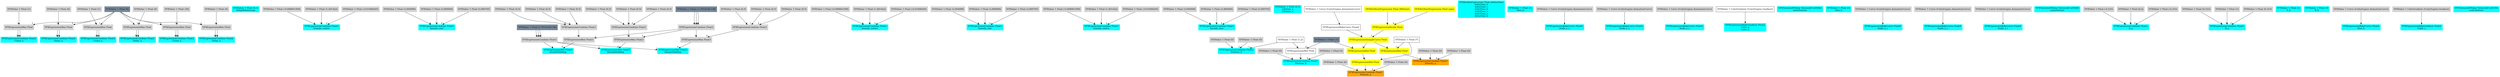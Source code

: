digraph G {
node0 [shape="box" color="cyan" style="filled" label="VFXExpressionCombine Float2
Count_a"]
node1 [shape="box" color="lightgray" style="filled" label="VFXExpressionMax Float"]
node2 [shape="box" color="lightgray" style="filled" label="VFXValue`1 Float (1)"]
node3 [shape="box" color="lightslategray" style="filled" label="VFXValue`1 Float (0)"]
node4 [shape="box" color="cyan" style="filled" label="VFXExpressionCombine Float2
Delay_a"]
node5 [shape="box" color="lightgray" style="filled" label="VFXExpressionMax Float"]
node6 [shape="box" color="lightgray" style="filled" label="VFXValue`1 Float (0)"]
node7 [shape="box" color="cyan" style="filled" label="VFXExpressionCombine Float2
Count_a"]
node8 [shape="box" color="lightgray" style="filled" label="VFXExpressionMax Float"]
node9 [shape="box" color="lightgray" style="filled" label="VFXValue`1 Float (1)"]
node10 [shape="box" color="cyan" style="filled" label="VFXExpressionCombine Float2
Delay_a"]
node11 [shape="box" color="lightgray" style="filled" label="VFXExpressionMax Float"]
node12 [shape="box" color="lightgray" style="filled" label="VFXValue`1 Float (0)"]
node13 [shape="box" color="cyan" style="filled" label="VFXExpressionCombine Float2
Count_a"]
node14 [shape="box" color="lightgray" style="filled" label="VFXExpressionMax Float"]
node15 [shape="box" color="lightgray" style="filled" label="VFXValue`1 Float (30)"]
node16 [shape="box" color="cyan" style="filled" label="VFXExpressionCombine Float2
Delay_a"]
node17 [shape="box" color="lightgray" style="filled" label="VFXExpressionMax Float"]
node18 [shape="box" color="lightgray" style="filled" label="VFXValue`1 Float (0)"]
node19 [shape="box" color="cyan" style="filled" label="VFXValue`1 Float (0,1)
DelayBeforeLoop"]
node20 [shape="box" color="cyan" style="filled" label="VFXExpressionCombine Float3
bounds_center"]
node21 [shape="box" color="lightgray" style="filled" label="VFXValue`1 Float (-0,008661509)"]
node22 [shape="box" color="lightgray" style="filled" label="VFXValue`1 Float (1,401422)"]
node23 [shape="box" color="lightgray" style="filled" label="VFXValue`1 Float (-0,01848245)"]
node24 [shape="box" color="cyan" style="filled" label="VFXExpressionCombine Float3
bounds_size"]
node25 [shape="box" color="lightgray" style="filled" label="VFXValue`1 Float (3,004998)"]
node26 [shape="box" color="lightgray" style="filled" label="VFXValue`1 Float (3,960069)"]
node27 [shape="box" color="lightgray" style="filled" label="VFXValue`1 Float (3,060745)"]
node28 [shape="box" color="cyan" style="filled" label="VFXExpressionMin Float3
boundsPadding"]
node29 [shape="box" color="lightgray" style="filled" label="VFXExpressionMax Float3"]
node30 [shape="box" color="lightgray" style="filled" label="VFXExpressionCombine Float3"]
node31 [shape="box" color="lightgray" style="filled" label="VFXValue`1 Float (0,5)"]
node32 [shape="box" color="lightgray" style="filled" label="VFXValue`1 Float (0,5)"]
node33 [shape="box" color="lightgray" style="filled" label="VFXValue`1 Float (0,5)"]
node34 [shape="box" color="lightgray" style="filled" label="VFXExpressionCombine Float3"]
node35 [shape="box" color="lightslategray" style="filled" label="VFXValue`1 Float (-1,701412E+38)"]
node36 [shape="box" color="lightgray" style="filled" label="VFXExpressionCombine Float3"]
node37 [shape="box" color="lightslategray" style="filled" label="VFXValue`1 Float (1,701412E+38)"]
node38 [shape="box" color="cyan" style="filled" label="VFXExpressionCombine Float3
bounds_center"]
node39 [shape="box" color="lightgray" style="filled" label="VFXValue`1 Float (-0,008661509)"]
node40 [shape="box" color="lightgray" style="filled" label="VFXValue`1 Float (1,401422)"]
node41 [shape="box" color="lightgray" style="filled" label="VFXValue`1 Float (-0,01848245)"]
node42 [shape="box" color="cyan" style="filled" label="VFXExpressionCombine Float3
bounds_size"]
node43 [shape="box" color="lightgray" style="filled" label="VFXValue`1 Float (3,004998)"]
node44 [shape="box" color="lightgray" style="filled" label="VFXValue`1 Float (3,960069)"]
node45 [shape="box" color="lightgray" style="filled" label="VFXValue`1 Float (3,060745)"]
node46 [shape="box" color="cyan" style="filled" label="VFXExpressionMin Float3
boundsPadding"]
node47 [shape="box" color="lightgray" style="filled" label="VFXExpressionMax Float3"]
node48 [shape="box" color="lightgray" style="filled" label="VFXExpressionCombine Float3"]
node49 [shape="box" color="lightgray" style="filled" label="VFXValue`1 Float (0,5)"]
node50 [shape="box" color="lightgray" style="filled" label="VFXValue`1 Float (0,5)"]
node51 [shape="box" color="lightgray" style="filled" label="VFXValue`1 Float (0,5)"]
node52 [shape="box" color="cyan" style="filled" label="VFXExpressionCombine Float3
bounds_center"]
node53 [shape="box" color="lightgray" style="filled" label="VFXValue`1 Float (-0,008661509)"]
node54 [shape="box" color="lightgray" style="filled" label="VFXValue`1 Float (1,401422)"]
node55 [shape="box" color="lightgray" style="filled" label="VFXValue`1 Float (-0,01848245)"]
node56 [shape="box" color="cyan" style="filled" label="VFXExpressionCombine Float3
bounds_size"]
node57 [shape="box" color="lightgray" style="filled" label="VFXValue`1 Float (3,004998)"]
node58 [shape="box" color="lightgray" style="filled" label="VFXValue`1 Float (3,960069)"]
node59 [shape="box" color="lightgray" style="filled" label="VFXValue`1 Float (3,060745)"]
node60 [shape="box" color="cyan" style="filled" label="VFXExpressionMin Float3
boundsPadding"]
node61 [shape="box" color="lightgray" style="filled" label="VFXExpressionMax Float3"]
node62 [shape="box" color="lightgray" style="filled" label="VFXExpressionCombine Float3"]
node63 [shape="box" color="lightgray" style="filled" label="VFXValue`1 Float (0,5)"]
node64 [shape="box" color="lightgray" style="filled" label="VFXValue`1 Float (0,5)"]
node65 [shape="box" color="lightgray" style="filled" label="VFXValue`1 Float (0,5)"]
node66 [shape="box" color="cyan" style="filled" label="VFXValue`1 Float (0,3)
Lifetime_a
Lifetime_a"]
node67 [shape="box" color="cyan" style="filled" label="VFXExpressionCombine Float3
Position_b"]
node68 [shape="box" color="lightgray" style="filled" label="VFXValue`1 Float (0)"]
node69 [shape="box" label="VFXValue`1 Float (1,2)"]
node70 [shape="box" color="lightgray" style="filled" label="VFXValue`1 Float (0)"]
node71 [shape="box" color="orange" style="filled" label="VFXExpressionCombine Float3
Velocity_a"]
node72 [shape="box" color="lightgray" style="filled" label="VFXValue`1 Float (0)"]
node73 [shape="box" color="yellow" style="filled" label="VFXExpressionMul Float"]
node74 [shape="box" color="yellow" style="filled" label="VFXExpressionSampleCurve Float"]
node75 [shape="box" label="VFXExpressionBakeCurve Float4"]
node76 [shape="box" label="VFXValue`1 Curve (UnityEngine.AnimationCurve)"]
node77 [shape="box" color="yellow" style="filled" label="VFXExpressionDivide Float"]
node78 [shape="box" color="yellow" style="filled" label="VFXAttributeExpression Float (age)"]
node79 [shape="box" color="yellow" style="filled" label="VFXAttributeExpression Float (lifetime)"]
node80 [shape="box" label="VFXValue`1 Float (7)"]
node81 [shape="box" color="lightgray" style="filled" label="VFXValue`1 Float (0)"]
node82 [shape="box" color="cyan" style="filled" label="VFXBuiltInExpression Float (DeltaTime)
deltaTime_b
deltaTime_c
deltaTime_b
deltaTime_c
deltaTime_a
deltaTime_b"]
node83 [shape="box" color="cyan" style="filled" label="VFXValue`1 Float (1)
Size_b"]
node84 [shape="box" color="cyan" style="filled" label="VFXExpressionBakeCurve Float4
Scale_x_c"]
node85 [shape="box" color="lightgray" style="filled" label="VFXValue`1 Curve (UnityEngine.AnimationCurve)"]
node86 [shape="box" color="cyan" style="filled" label="VFXExpressionBakeCurve Float4
Scale_y_c"]
node87 [shape="box" color="lightgray" style="filled" label="VFXValue`1 Curve (UnityEngine.AnimationCurve)"]
node88 [shape="box" color="cyan" style="filled" label="VFXExpressionBakeCurve Float4
Scale_z_c"]
node89 [shape="box" color="lightgray" style="filled" label="VFXValue`1 Curve (UnityEngine.AnimationCurve)"]
node90 [shape="box" color="cyan" style="filled" label="VFXExpressionBakeGradient Float2
Color_d
Color_d"]
node91 [shape="box" label="VFXValue`1 ColorGradient (UnityEngine.Gradient)"]
node92 [shape="box" color="cyan" style="filled" label="VFXTexture2DValue Texture2D (25442)
mainTexture"]
node93 [shape="box" color="cyan" style="filled" label="VFXExpressionCombine Float3
Position_b"]
node94 [shape="box" color="lightgray" style="filled" label="VFXValue`1 Float (0)"]
node95 [shape="box" label="VFXExpressionMul Float"]
node96 [shape="box" color="lightslategray" style="filled" label="VFXValue`1 Float (-1)"]
node97 [shape="box" color="lightgray" style="filled" label="VFXValue`1 Float (0)"]
node98 [shape="box" color="orange" style="filled" label="VFXExpressionCombine Float3
Velocity_a"]
node99 [shape="box" color="lightgray" style="filled" label="VFXValue`1 Float (0)"]
node100 [shape="box" color="yellow" style="filled" label="VFXExpressionMul Float"]
node101 [shape="box" color="yellow" style="filled" label="VFXExpressionMul Float"]
node102 [shape="box" color="lightgray" style="filled" label="VFXValue`1 Float (0)"]
node103 [shape="box" color="cyan" style="filled" label="VFXValue`1 Float (1)
Size_b"]
node104 [shape="box" color="cyan" style="filled" label="VFXExpressionBakeCurve Float4
Scale_x_c"]
node105 [shape="box" color="lightgray" style="filled" label="VFXValue`1 Curve (UnityEngine.AnimationCurve)"]
node106 [shape="box" color="cyan" style="filled" label="VFXExpressionBakeCurve Float4
Scale_y_c"]
node107 [shape="box" color="lightgray" style="filled" label="VFXValue`1 Curve (UnityEngine.AnimationCurve)"]
node108 [shape="box" color="cyan" style="filled" label="VFXExpressionBakeCurve Float4
Scale_z_c"]
node109 [shape="box" color="lightgray" style="filled" label="VFXValue`1 Curve (UnityEngine.AnimationCurve)"]
node110 [shape="box" color="cyan" style="filled" label="VFXTexture2DValue Texture2D (25440)
mainTexture"]
node111 [shape="box" color="cyan" style="filled" label="VFXExpressionCombine Float3
A_a"]
node112 [shape="box" color="lightgray" style="filled" label="VFXValue`1 Float (-0,333)"]
node113 [shape="box" color="lightgray" style="filled" label="VFXValue`1 Float (0,2)"]
node114 [shape="box" color="lightgray" style="filled" label="VFXValue`1 Float (-0,333)"]
node115 [shape="box" color="cyan" style="filled" label="VFXExpressionCombine Float3
B_a"]
node116 [shape="box" color="lightgray" style="filled" label="VFXValue`1 Float (0,333)"]
node117 [shape="box" color="lightgray" style="filled" label="VFXValue`1 Float (1)"]
node118 [shape="box" color="lightgray" style="filled" label="VFXValue`1 Float (0,333)"]
node119 [shape="box" color="cyan" style="filled" label="VFXValue`1 Float (1)
A_b"]
node120 [shape="box" color="cyan" style="filled" label="VFXValue`1 Float (3)
B_b"]
node121 [shape="box" color="cyan" style="filled" label="VFXExpressionBakeCurve Float4
Size_b"]
node122 [shape="box" color="lightgray" style="filled" label="VFXValue`1 Curve (UnityEngine.AnimationCurve)"]
node123 [shape="box" color="cyan" style="filled" label="VFXExpressionBakeGradient Float2
Color_c"]
node124 [shape="box" color="lightgray" style="filled" label="VFXValue`1 ColorGradient (UnityEngine.Gradient)"]
node125 [shape="box" color="cyan" style="filled" label="VFXTexture2DValue Texture2D (24150)
mainTexture"]
node1 -> node0 [headlabel="0"]
node1 -> node0 [headlabel="1"]
node2 -> node1 [headlabel="0"]
node3 -> node1 [headlabel="1"]
node5 -> node4 [headlabel="0"]
node5 -> node4 [headlabel="1"]
node6 -> node5 [headlabel="0"]
node3 -> node5 [headlabel="1"]
node8 -> node7 [headlabel="0"]
node8 -> node7 [headlabel="1"]
node9 -> node8 [headlabel="0"]
node3 -> node8 [headlabel="1"]
node11 -> node10 [headlabel="0"]
node11 -> node10 [headlabel="1"]
node12 -> node11 [headlabel="0"]
node3 -> node11 [headlabel="1"]
node14 -> node13 [headlabel="0"]
node14 -> node13 [headlabel="1"]
node15 -> node14 [headlabel="0"]
node3 -> node14 [headlabel="1"]
node17 -> node16 [headlabel="0"]
node17 -> node16 [headlabel="1"]
node18 -> node17 [headlabel="0"]
node3 -> node17 [headlabel="1"]
node21 -> node20 [headlabel="0"]
node22 -> node20 [headlabel="1"]
node23 -> node20 [headlabel="2"]
node25 -> node24 [headlabel="0"]
node26 -> node24 [headlabel="1"]
node27 -> node24 [headlabel="2"]
node29 -> node28 [headlabel="0"]
node36 -> node28 [headlabel="1"]
node30 -> node29 [headlabel="0"]
node34 -> node29 [headlabel="1"]
node31 -> node30 [headlabel="0"]
node32 -> node30 [headlabel="1"]
node33 -> node30 [headlabel="2"]
node35 -> node34 [headlabel="0"]
node35 -> node34 [headlabel="1"]
node35 -> node34 [headlabel="2"]
node37 -> node36 [headlabel="0"]
node37 -> node36 [headlabel="1"]
node37 -> node36 [headlabel="2"]
node39 -> node38 [headlabel="0"]
node40 -> node38 [headlabel="1"]
node41 -> node38 [headlabel="2"]
node43 -> node42 [headlabel="0"]
node44 -> node42 [headlabel="1"]
node45 -> node42 [headlabel="2"]
node47 -> node46 [headlabel="0"]
node36 -> node46 [headlabel="1"]
node48 -> node47 [headlabel="0"]
node34 -> node47 [headlabel="1"]
node49 -> node48 [headlabel="0"]
node50 -> node48 [headlabel="1"]
node51 -> node48 [headlabel="2"]
node53 -> node52 [headlabel="0"]
node54 -> node52 [headlabel="1"]
node55 -> node52 [headlabel="2"]
node57 -> node56 [headlabel="0"]
node58 -> node56 [headlabel="1"]
node59 -> node56 [headlabel="2"]
node61 -> node60 [headlabel="0"]
node36 -> node60 [headlabel="1"]
node62 -> node61 [headlabel="0"]
node34 -> node61 [headlabel="1"]
node63 -> node62 [headlabel="0"]
node64 -> node62 [headlabel="1"]
node65 -> node62 [headlabel="2"]
node68 -> node67 [headlabel="0"]
node69 -> node67 [headlabel="1"]
node70 -> node67 [headlabel="2"]
node72 -> node71 [headlabel="0"]
node73 -> node71 [headlabel="1"]
node81 -> node71 [headlabel="2"]
node74 -> node73 [headlabel="0"]
node80 -> node73 [headlabel="1"]
node75 -> node74 [headlabel="0"]
node77 -> node74 [headlabel="1"]
node76 -> node75 
node78 -> node77 [headlabel="0"]
node79 -> node77 [headlabel="1"]
node85 -> node84 
node87 -> node86 
node89 -> node88 
node91 -> node90 
node94 -> node93 [headlabel="0"]
node95 -> node93 [headlabel="1"]
node97 -> node93 [headlabel="2"]
node96 -> node95 [headlabel="0"]
node69 -> node95 [headlabel="1"]
node99 -> node98 [headlabel="0"]
node100 -> node98 [headlabel="1"]
node102 -> node98 [headlabel="2"]
node101 -> node100 [headlabel="0"]
node80 -> node100 [headlabel="1"]
node96 -> node101 [headlabel="0"]
node74 -> node101 [headlabel="1"]
node105 -> node104 
node107 -> node106 
node109 -> node108 
node112 -> node111 [headlabel="0"]
node113 -> node111 [headlabel="1"]
node114 -> node111 [headlabel="2"]
node116 -> node115 [headlabel="0"]
node117 -> node115 [headlabel="1"]
node118 -> node115 [headlabel="2"]
node122 -> node121 
node124 -> node123 
}
